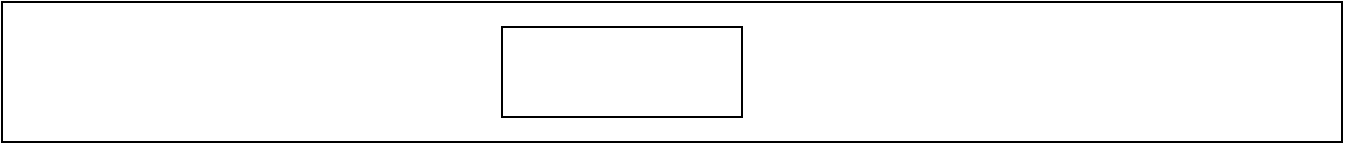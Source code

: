 <mxfile version="12.2.4"><diagram id="_lc4WPMaJ90kH5lQ2AND"><mxGraphModel dx="1214" dy="634" grid="1" gridSize="10" guides="1" tooltips="1" connect="1" arrows="1" fold="1" page="1" pageScale="1" pageWidth="827" pageHeight="1169" math="0" shadow="0"><root><mxCell id="0"/><mxCell id="1" parent="0"/><mxCell id="2" value="" style="rounded=0;whiteSpace=wrap;html=1;" vertex="1" parent="1"><mxGeometry x="70" y="370" width="670" height="70" as="geometry"/></mxCell><mxCell id="5" value="" style="rounded=0;whiteSpace=wrap;html=1;" vertex="1" parent="1"><mxGeometry x="320" y="382.5" width="120" height="45" as="geometry"/></mxCell></root></mxGraphModel></diagram></mxfile>